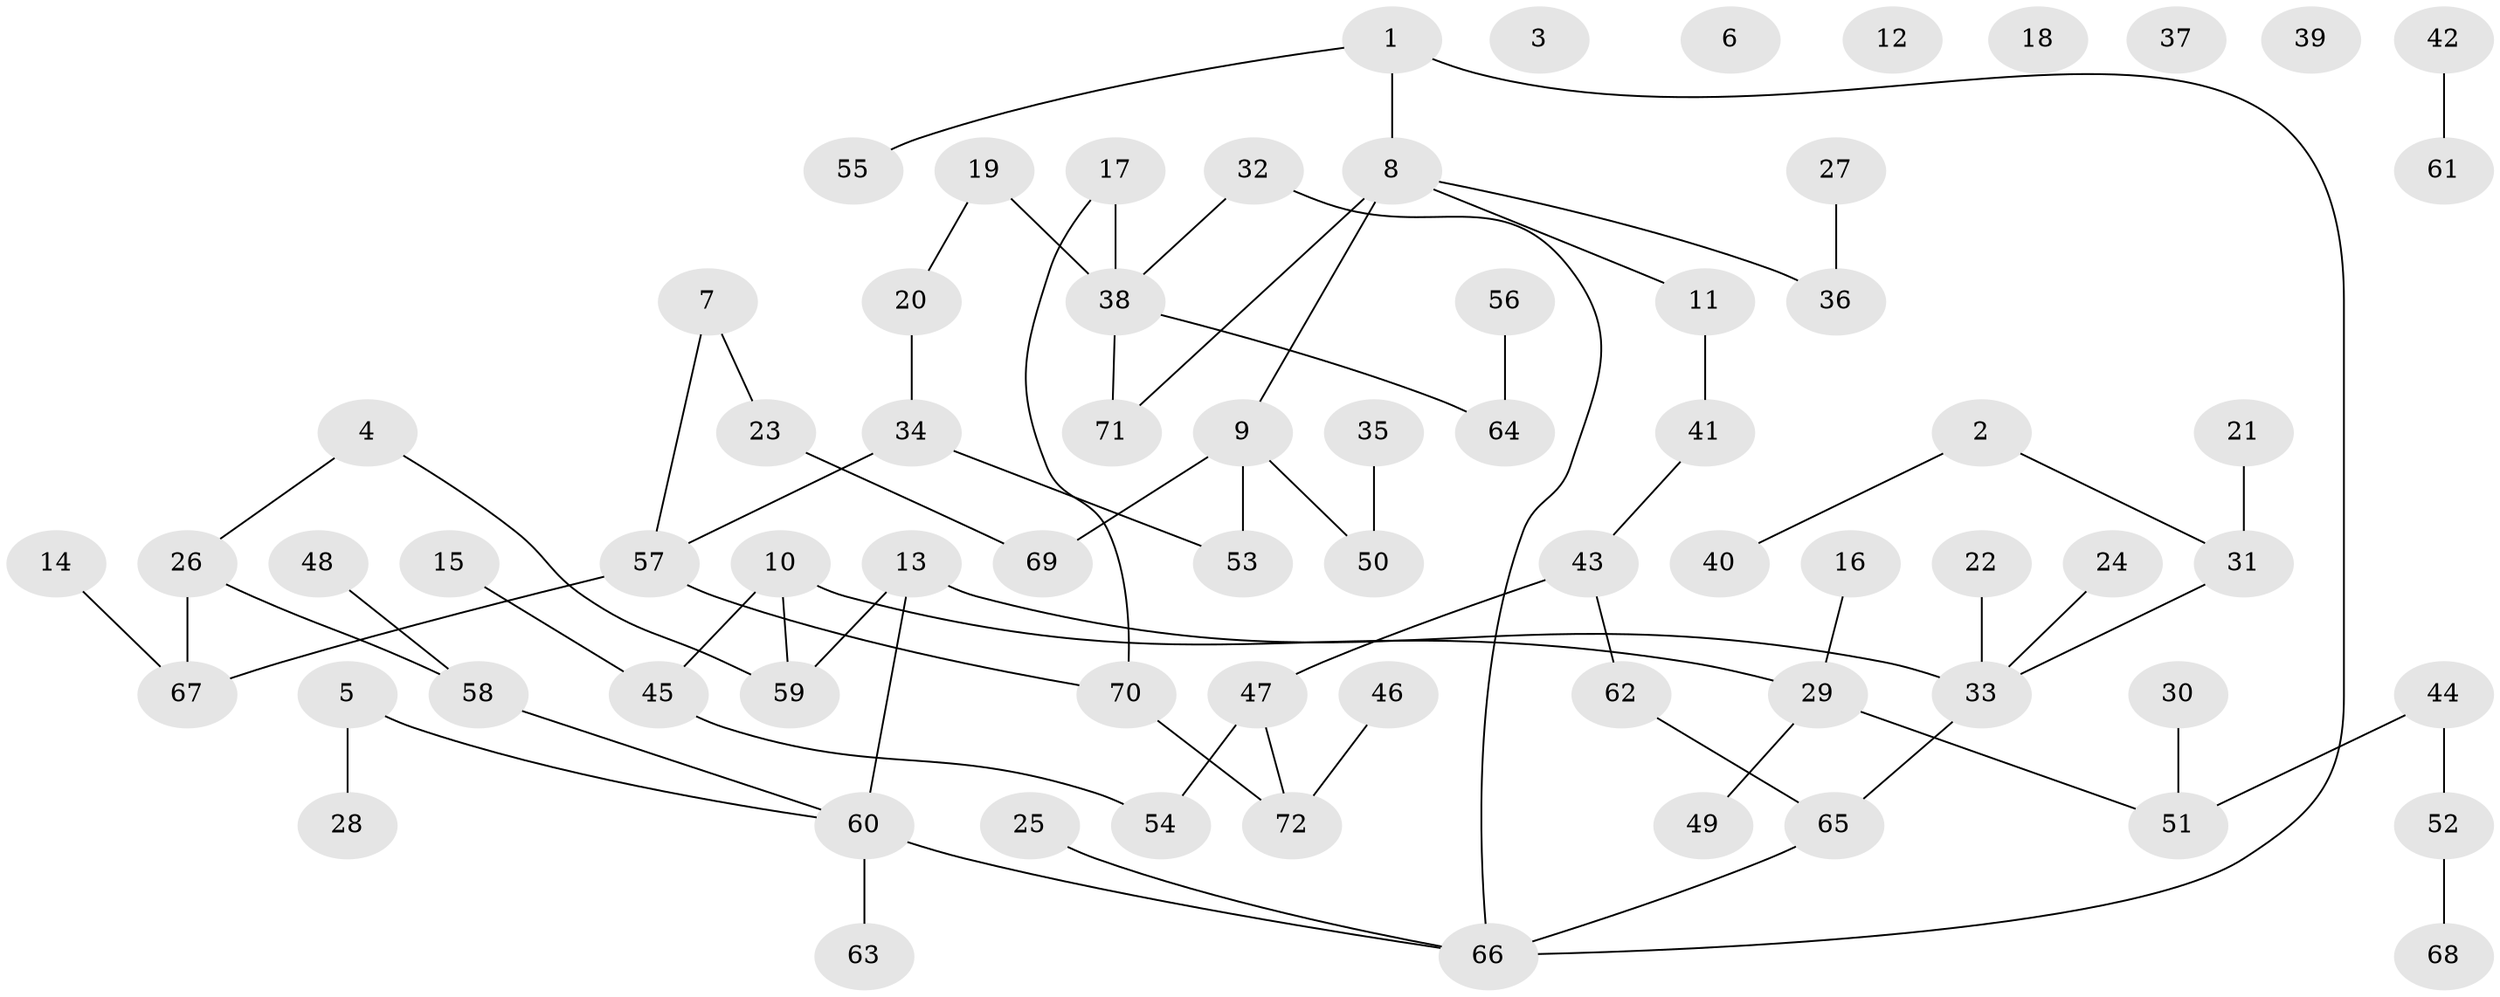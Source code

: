 // Generated by graph-tools (version 1.1) at 2025/13/03/09/25 04:13:06]
// undirected, 72 vertices, 74 edges
graph export_dot {
graph [start="1"]
  node [color=gray90,style=filled];
  1;
  2;
  3;
  4;
  5;
  6;
  7;
  8;
  9;
  10;
  11;
  12;
  13;
  14;
  15;
  16;
  17;
  18;
  19;
  20;
  21;
  22;
  23;
  24;
  25;
  26;
  27;
  28;
  29;
  30;
  31;
  32;
  33;
  34;
  35;
  36;
  37;
  38;
  39;
  40;
  41;
  42;
  43;
  44;
  45;
  46;
  47;
  48;
  49;
  50;
  51;
  52;
  53;
  54;
  55;
  56;
  57;
  58;
  59;
  60;
  61;
  62;
  63;
  64;
  65;
  66;
  67;
  68;
  69;
  70;
  71;
  72;
  1 -- 8;
  1 -- 55;
  1 -- 66;
  2 -- 31;
  2 -- 40;
  4 -- 26;
  4 -- 59;
  5 -- 28;
  5 -- 60;
  7 -- 23;
  7 -- 57;
  8 -- 9;
  8 -- 11;
  8 -- 36;
  8 -- 71;
  9 -- 50;
  9 -- 53;
  9 -- 69;
  10 -- 29;
  10 -- 45;
  10 -- 59;
  11 -- 41;
  13 -- 33;
  13 -- 59;
  13 -- 60;
  14 -- 67;
  15 -- 45;
  16 -- 29;
  17 -- 38;
  17 -- 70;
  19 -- 20;
  19 -- 38;
  20 -- 34;
  21 -- 31;
  22 -- 33;
  23 -- 69;
  24 -- 33;
  25 -- 66;
  26 -- 58;
  26 -- 67;
  27 -- 36;
  29 -- 49;
  29 -- 51;
  30 -- 51;
  31 -- 33;
  32 -- 38;
  32 -- 66;
  33 -- 65;
  34 -- 53;
  34 -- 57;
  35 -- 50;
  38 -- 64;
  38 -- 71;
  41 -- 43;
  42 -- 61;
  43 -- 47;
  43 -- 62;
  44 -- 51;
  44 -- 52;
  45 -- 54;
  46 -- 72;
  47 -- 54;
  47 -- 72;
  48 -- 58;
  52 -- 68;
  56 -- 64;
  57 -- 67;
  57 -- 70;
  58 -- 60;
  60 -- 63;
  60 -- 66;
  62 -- 65;
  65 -- 66;
  70 -- 72;
}
